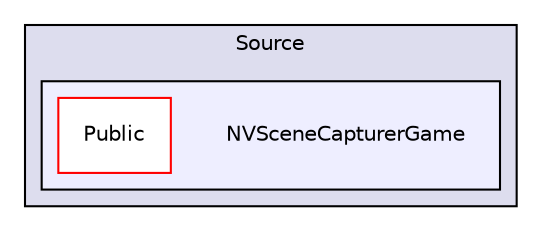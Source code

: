 digraph "NVSceneCapturerGame" {
  compound=true
  node [ fontsize="10", fontname="Helvetica"];
  edge [ labelfontsize="10", labelfontname="Helvetica"];
  subgraph clusterdir_ff7a804eb0d99e728e71e5ee447b999a {
    graph [ bgcolor="#ddddee", pencolor="black", label="Source" fontname="Helvetica", fontsize="10", URL="dir_ff7a804eb0d99e728e71e5ee447b999a.html"]
  subgraph clusterdir_1cf47c8aecf2dd933fce9d5fdac704a3 {
    graph [ bgcolor="#eeeeff", pencolor="black", label="" URL="dir_1cf47c8aecf2dd933fce9d5fdac704a3.html"];
    dir_1cf47c8aecf2dd933fce9d5fdac704a3 [shape=plaintext label="NVSceneCapturerGame"];
    dir_e76bbaa2cbdaf33ba10355d8e5093062 [shape=box label="Public" color="red" fillcolor="white" style="filled" URL="dir_e76bbaa2cbdaf33ba10355d8e5093062.html"];
  }
  }
}
